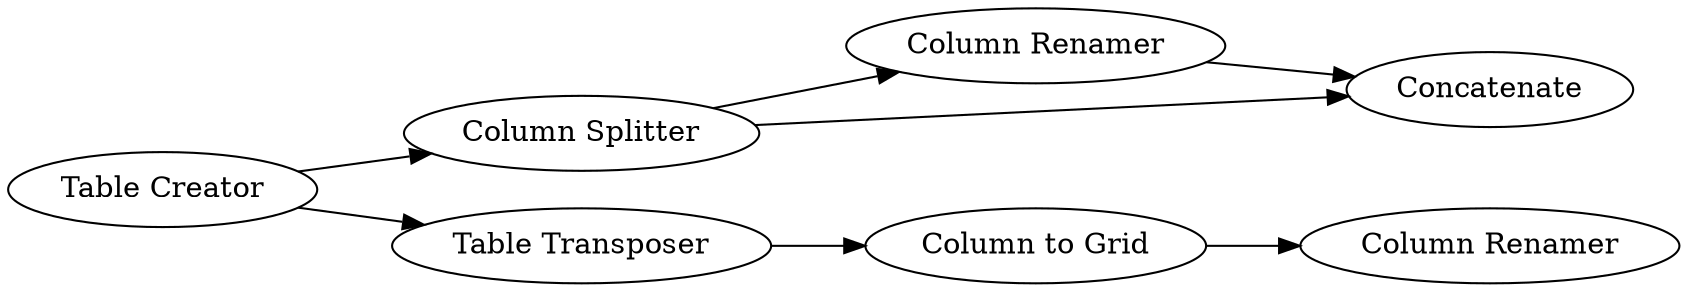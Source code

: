 digraph {
	360 [label="Table Creator"]
	361 [label="Column Splitter"]
	367 [label="Column Renamer"]
	368 [label=Concatenate]
	369 [label="Table Transposer"]
	370 [label="Column to Grid"]
	371 [label="Column Renamer"]
	360 -> 361
	360 -> 369
	361 -> 367
	361 -> 368
	367 -> 368
	369 -> 370
	370 -> 371
	rankdir=LR
}
